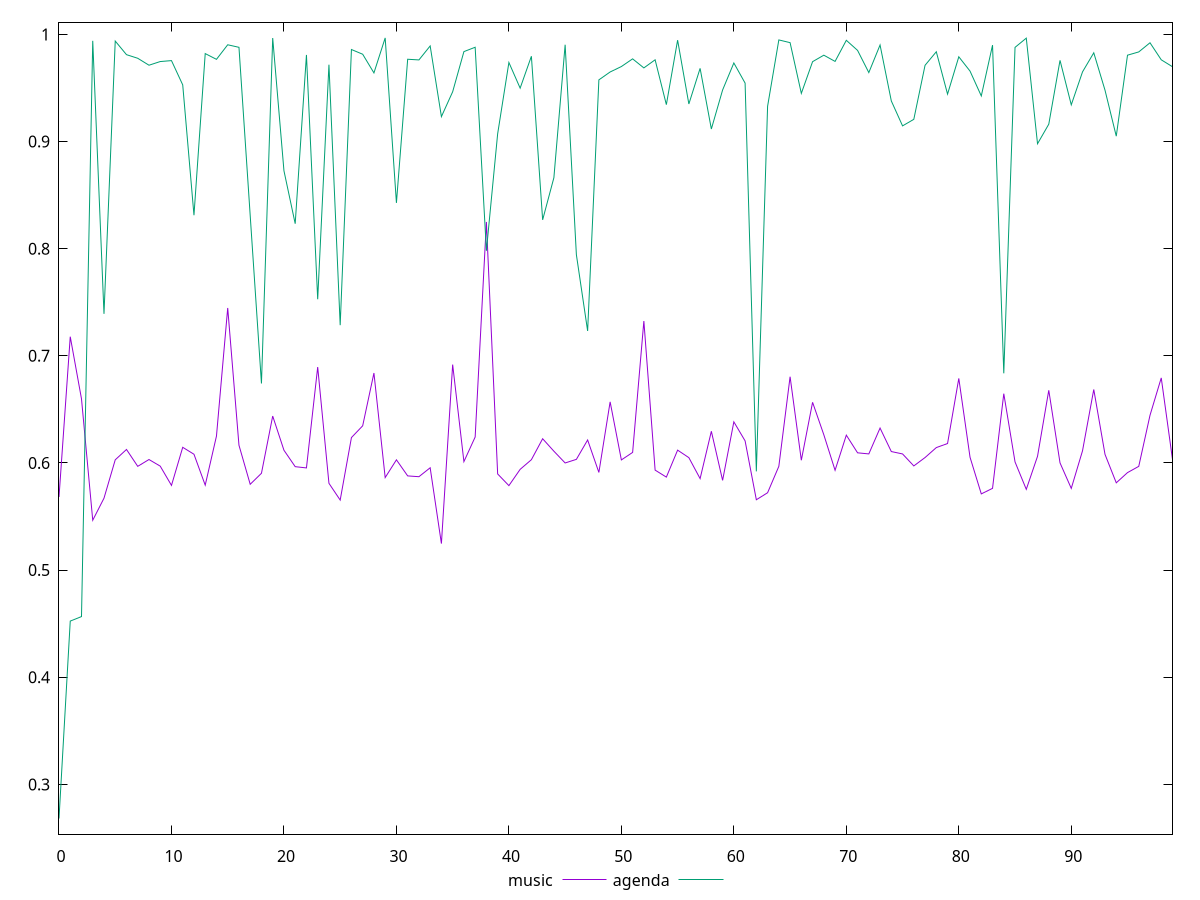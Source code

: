 reset

$music <<EOF
0 0.5682256928866677
1 0.7178428642906718
2 0.6598022487916515
3 0.5465335809539609
4 0.5671142132927129
5 0.6029263692511364
6 0.6125965178733631
7 0.5968425817268782
8 0.6032083468891812
9 0.5970244632602086
10 0.5790591204741202
11 0.6146093860515114
12 0.608132895594018
13 0.5792864783990214
14 0.6250801720139988
15 0.7446462769787539
16 0.6165583621146332
17 0.5800927648465032
18 0.5903687581767673
19 0.6437708504613443
20 0.6118753161484304
21 0.5965386884466674
22 0.5953661390255599
23 0.6894903459872372
24 0.5810140092854753
25 0.5653671222128505
26 0.6236946933604652
27 0.6346866479710416
28 0.6839294338196321
29 0.5863616947016616
30 0.602918585368308
31 0.5879218371108071
32 0.5871740572283866
33 0.5955036320737972
34 0.5247488397796557
35 0.6917984391353343
36 0.6012456128910091
37 0.6242089972308676
38 0.8249161698493467
39 0.5897430858808349
40 0.5788475413363691
41 0.5940267738267274
42 0.6030459277154295
43 0.6226012916407768
44 0.6109720593764429
45 0.5999974027137258
46 0.6033553549481452
47 0.6214469722410102
48 0.5911544689981729
49 0.6570369843765167
50 0.6028327999988701
51 0.609843052056222
52 0.7324699746143934
53 0.5933290839281431
54 0.5867920266204857
55 0.6119711223124361
56 0.6049589741174362
57 0.5854020058029907
58 0.6295693322117671
59 0.5837454383321878
60 0.6383627909950231
61 0.6206168671160415
62 0.5656648695576494
63 0.5722119602260359
64 0.5968543611764399
65 0.6804934899305417
66 0.6025404400289016
67 0.6566060872705656
68 0.6262981842629999
69 0.593163789173111
70 0.6259509714633985
71 0.6094663738712787
72 0.6084396714951987
73 0.6325720747191143
74 0.6106472192785267
75 0.6084163733571731
76 0.5972329464580107
77 0.6050571853781287
78 0.6143423582951788
79 0.6181402787160118
80 0.6789262784939761
81 0.6052929745990797
82 0.5711235580547269
83 0.5763128207226966
84 0.6646840862176842
85 0.6009626155773803
86 0.5753805363856166
87 0.606234187773811
88 0.6678266523341603
89 0.6000593022995635
90 0.57626179890151
91 0.6113531619888821
92 0.6685837232606235
93 0.6079860537519237
94 0.5814502486092898
95 0.5909918733344418
96 0.5968285897317949
97 0.6444728051380473
98 0.6793943916583639
99 0.6032770046331204
EOF

$agenda <<EOF
0 0.26813870495289627
1 0.4524098591866281
2 0.45663345281806883
3 0.994032882588879
4 0.7391579335421232
5 0.9937820436972242
6 0.9810770055743412
7 0.9777127037058851
8 0.9712325429661313
9 0.9746516344762552
10 0.9755283773668334
11 0.9528913630451618
12 0.8312042110540473
13 0.9820910223754153
14 0.9767214515362455
15 0.9903106647598068
16 0.9879396989440226
17 0.8308116398300789
18 0.6741850230504625
19 0.9966199661937594
20 0.8727072528674565
21 0.8233024025585227
22 0.980833307084173
23 0.7527844252054351
24 0.971739448049916
25 0.7285824869079899
26 0.9858901227612885
27 0.9814880787063278
28 0.9640614230946641
29 0.996719987500034
30 0.8427374545045404
31 0.9768007706835679
32 0.9761709848445649
33 0.9892280000657889
34 0.9232460372931197
35 0.9464596819163695
36 0.9839276663063701
37 0.987996117214075
38 0.7980558000467016
39 0.9071939268758892
40 0.9737778544939362
41 0.9498415717216676
42 0.9796029409454209
43 0.82689345989283
44 0.866247005643853
45 0.9903484899677188
46 0.7943886112292016
47 0.7232186934662872
48 0.9575616368476355
49 0.9649174449645518
50 0.9699893437421503
51 0.9771700749283394
52 0.9687157699967075
53 0.9762891703902048
54 0.934421125919112
55 0.9946265132655919
56 0.9350472942850573
57 0.9682993837631979
58 0.9116922064227184
59 0.9480933928865015
60 0.9733279128597114
61 0.9545452124868277
62 0.592149691590068
63 0.9329175857550838
64 0.9948365432048197
65 0.9922947441379256
66 0.9449510869320035
67 0.9745350832580515
68 0.980592715108334
69 0.9747837950834495
70 0.9944870768212204
71 0.9850721466802429
72 0.9643579503629047
73 0.990110879308572
74 0.9378900572510322
75 0.9146127229490857
76 0.9207353441959178
77 0.9711611510702791
78 0.983793591246524
79 0.9442683035431956
80 0.9790984702673303
81 0.9657318520363037
82 0.942552819338699
83 0.9899875150168094
84 0.6836584401652259
85 0.9878843244578445
86 0.9964980575061763
87 0.8979356004928853
88 0.9161901564808237
89 0.9757823401041802
90 0.9342507557288551
91 0.9650074990929159
92 0.9828114494930652
93 0.9479041002702353
94 0.9050135246546744
95 0.9805937974195011
96 0.983639622478669
97 0.9921798973418113
98 0.9762840539721364
99 0.9698068869751032
EOF

set key outside below
set xrange [0:99]
set yrange [0.2535670793019535:1.0112916131509768]
set trange [0.2535670793019535:1.0112916131509768]
set terminal svg size 640, 520 enhanced background rgb 'white'
set output "report/report_00029_2021-02-24T13-36-40.390Z/meta/pScore/comparison/line/0_vs_1.svg"

plot $music title "music" with line, \
     $agenda title "agenda" with line

reset
